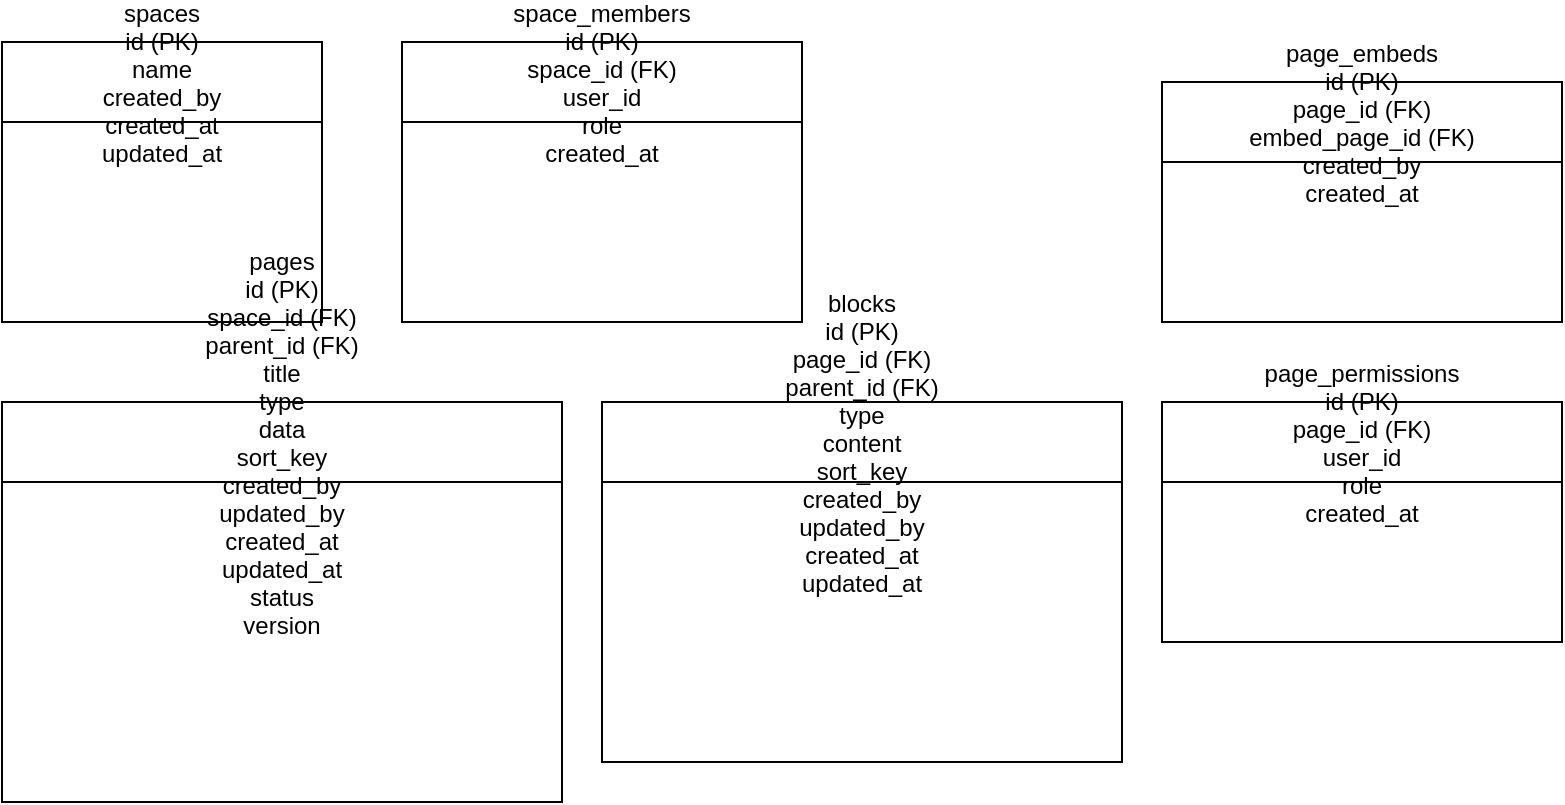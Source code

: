 
<mxfile>
  <diagram name="Collab Directory Space">
    <mxGraphModel dx="900" dy="600" grid="1" gridSize="10" guides="1" tooltips="1" connect="1" arrows="1" fold="1" page="1" pageScale="1" pageWidth="827" pageHeight="1169">
      <root>
        <mxCell id="0"/>
        <mxCell id="1" parent="0"/>

        <!-- Space -->
        <mxCell id="spaces" value="spaces&#xa;id (PK)&#xa;name&#xa;created_by&#xa;created_at&#xa;updated_at" style="shape=swimlane;" vertex="1" parent="1">
          <mxGeometry x="20" y="20" width="160" height="140" as="geometry"/>
        </mxCell>

        <!-- Space Members -->
        <mxCell id="space_members" value="space_members&#xa;id (PK)&#xa;space_id (FK)&#xa;user_id&#xa;role&#xa;created_at" style="shape=swimlane;" vertex="1" parent="1">
          <mxGeometry x="220" y="20" width="200" height="140" as="geometry"/>
        </mxCell>

        <!-- Pages -->
        <mxCell id="pages" value="pages&#xa;id (PK)&#xa;space_id (FK)&#xa;parent_id (FK)&#xa;title&#xa;type&#xa;data&#xa;sort_key&#xa;created_by&#xa;updated_by&#xa;created_at&#xa;updated_at&#xa;status&#xa;version" style="shape=swimlane;" vertex="1" parent="1">
          <mxGeometry x="20" y="200" width="280" height="200" as="geometry"/>
        </mxCell>

        <!-- Blocks -->
        <mxCell id="blocks" value="blocks&#xa;id (PK)&#xa;page_id (FK)&#xa;parent_id (FK)&#xa;type&#xa;content&#xa;sort_key&#xa;created_by&#xa;updated_by&#xa;created_at&#xa;updated_at" style="shape=swimlane;" vertex="1" parent="1">
          <mxGeometry x="320" y="200" width="260" height="180" as="geometry"/>
        </mxCell>

        <!-- Page Embeds -->
        <mxCell id="page_embeds" value="page_embeds&#xa;id (PK)&#xa;page_id (FK)&#xa;embed_page_id (FK)&#xa;created_by&#xa;created_at" style="shape=swimlane;" vertex="1" parent="1">
          <mxGeometry x="600" y="40" width="200" height="120" as="geometry"/>
        </mxCell>

        <!-- Page Permissions -->
        <mxCell id="page_permissions" value="page_permissions&#xa;id (PK)&#xa;page_id (FK)&#xa;user_id&#xa;role&#xa;created_at" style="shape=swimlane;" vertex="1" parent="1">
          <mxGeometry x="600" y="200" width="200" height="120" as="geometry"/>
        </mxCell>
      </root>
    </mxGraphModel>
  </diagram>
</mxfile>
